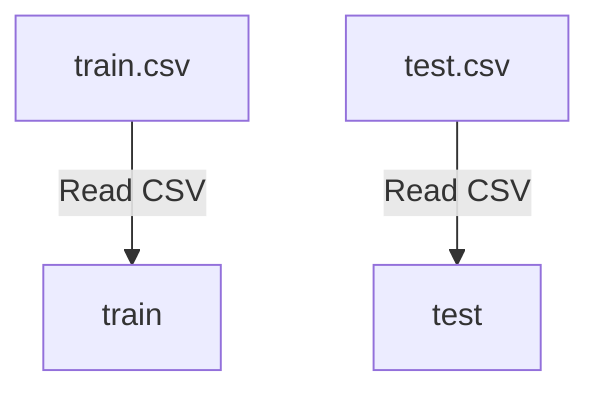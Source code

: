 flowchart TD
    A1["train.csv"]:::dataSource -->|Read CSV| B1["train"]:::dataVariable
    A2["test.csv"]:::dataSource -->|Read CSV| B2["test"]:::dataVariable